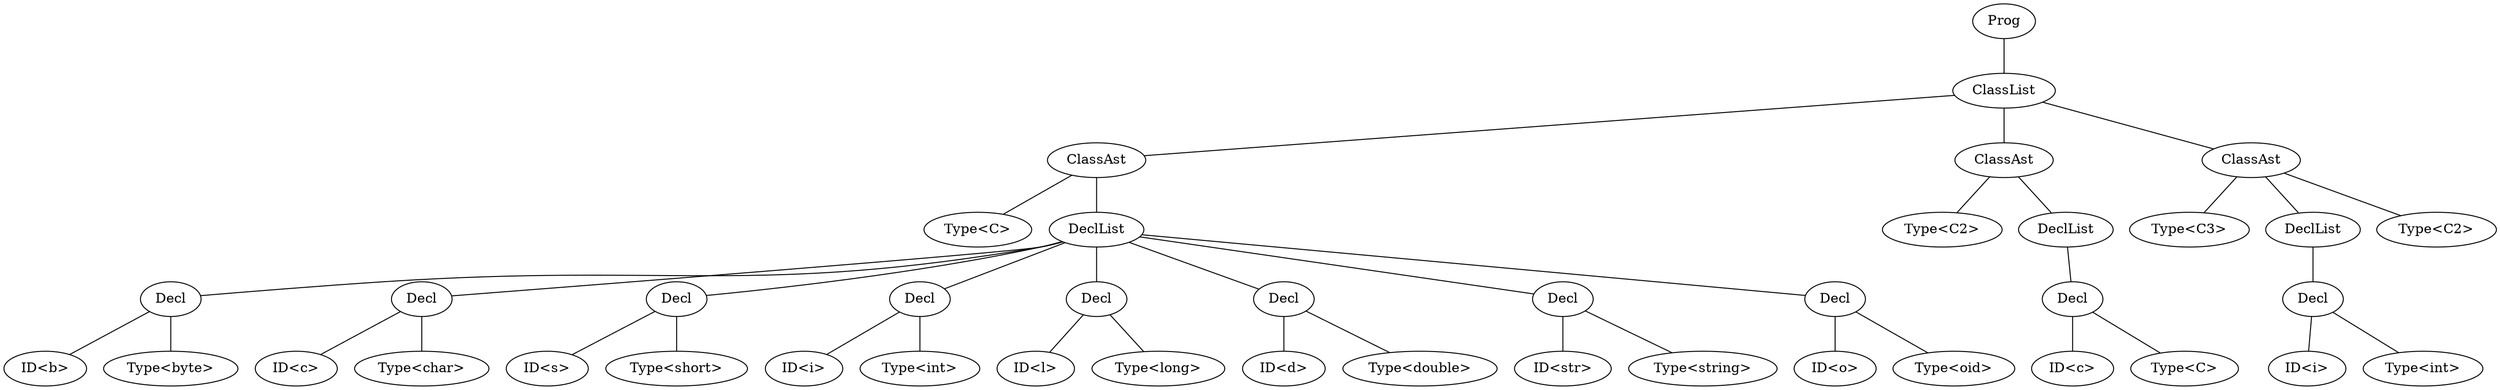 graph program {
42 [label=Prog]
42--27
27 [label=ClassList]
27--26
26 [label= "ClassAst"]
26--25
25 [label="Type<C>"]
26--3
3 [label=DeclList]
3--2
2 [label="Decl"]
2--1
1 [label="ID<b>"]
2--0
0 [label="Type<byte>"]
3--6
6 [label="Decl"]
6--5
5 [label="ID<c>"]
6--4
4 [label="Type<char>"]
3--9
9 [label="Decl"]
9--8
8 [label="ID<s>"]
9--7
7 [label="Type<short>"]
3--12
12 [label="Decl"]
12--11
11 [label="ID<i>"]
12--10
10 [label="Type<int>"]
3--15
15 [label="Decl"]
15--14
14 [label="ID<l>"]
15--13
13 [label="Type<long>"]
3--18
18 [label="Decl"]
18--17
17 [label="ID<d>"]
18--16
16 [label="Type<double>"]
3--21
21 [label="Decl"]
21--20
20 [label="ID<str>"]
21--19
19 [label="Type<string>"]
3--24
24 [label="Decl"]
24--23
23 [label="ID<o>"]
24--22
22 [label="Type<oid>"]
27--34
34 [label= "ClassAst"]
34--33
33 [label="Type<C2>"]
34--32
32 [label=DeclList]
32--31
31 [label="Decl"]
31--30
30 [label="ID<c>"]
31--29
29 [label="Type<C>"]
27--41
41 [label= "ClassAst"]
41--39
39 [label="Type<C3>"]
41--38
38 [label=DeclList]
38--37
37 [label="Decl"]
37--36
36 [label="ID<i>"]
37--35
35 [label="Type<int>"]
41--40
40 [label="Type<C2>"]
}
